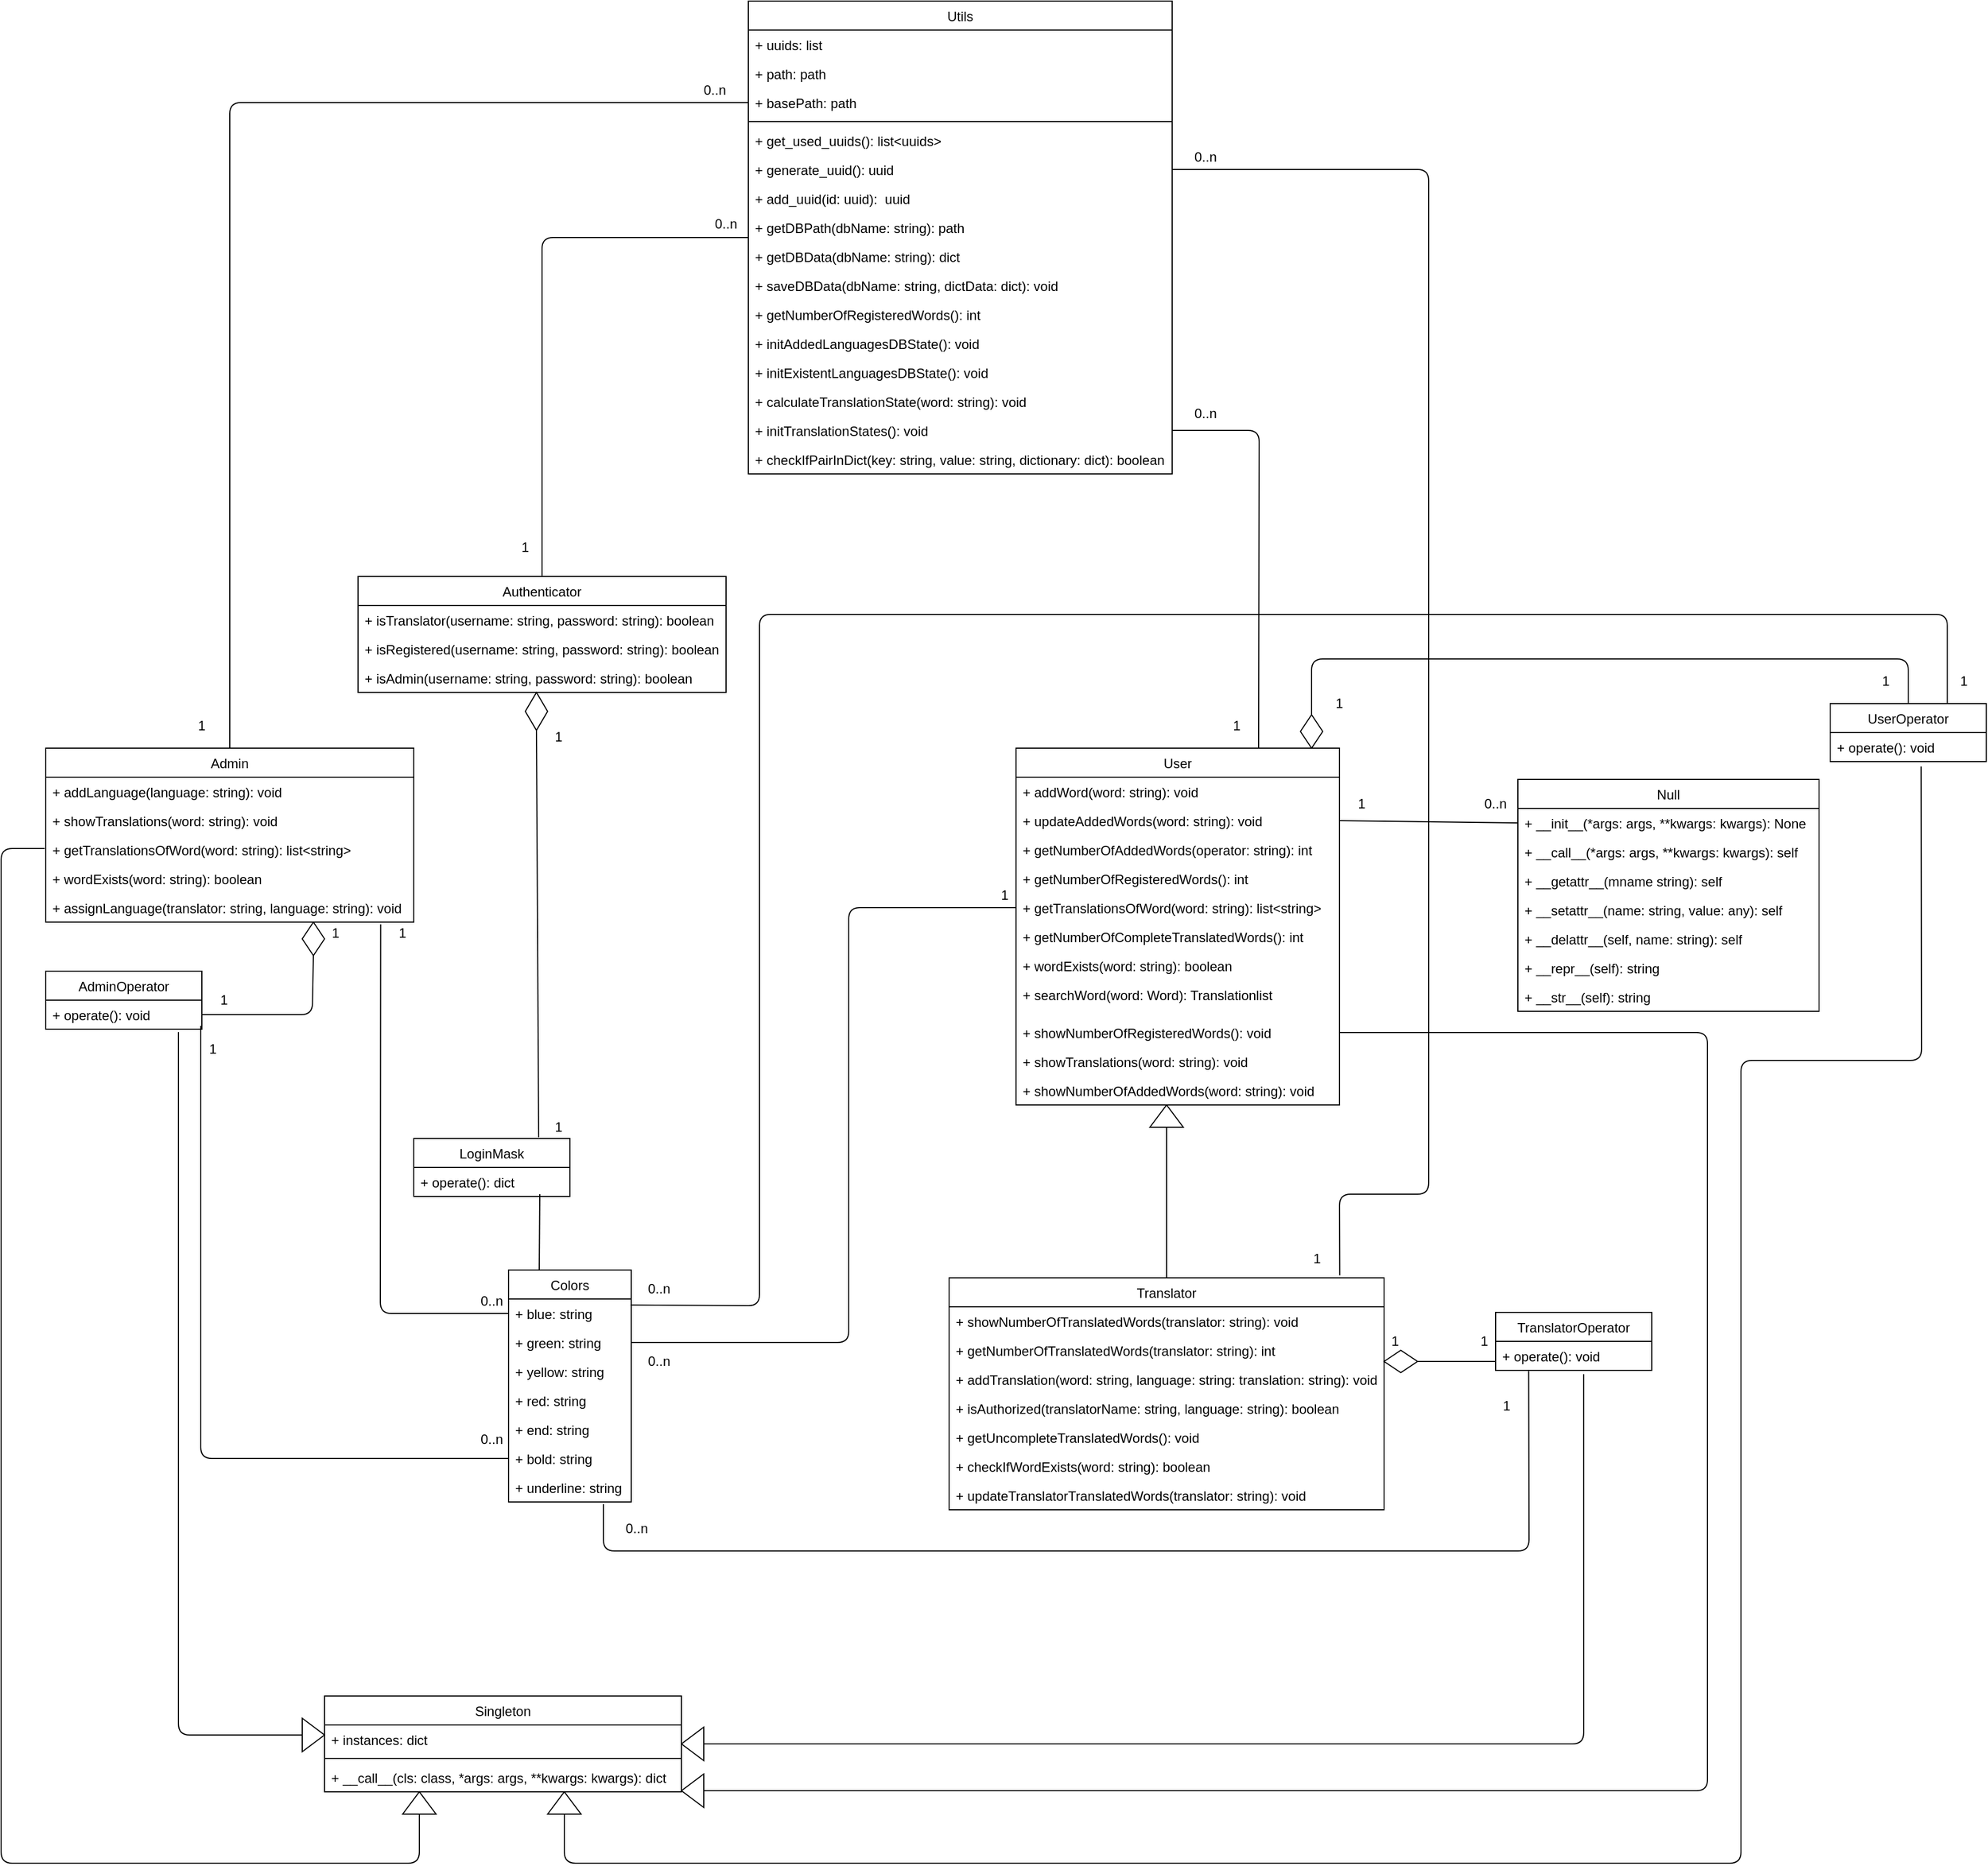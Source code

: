 <mxfile version="14.3.1" type="device"><diagram id="RTEXL3hVnE8Hwlu5-71O" name="Page-1"><mxGraphModel dx="1901" dy="2602" grid="1" gridSize="10" guides="1" tooltips="1" connect="1" arrows="1" fold="1" page="1" pageScale="1" pageWidth="2336" pageHeight="1654" math="0" shadow="0"><root><mxCell id="0"/><mxCell id="1" parent="0"/><mxCell id="dfeubQdIJxSIDvO_94cc-1" value="User" style="swimlane;fontStyle=0;childLayout=stackLayout;horizontal=1;startSize=26;fillColor=none;horizontalStack=0;resizeParent=1;resizeParentMax=0;resizeLast=0;collapsible=1;marginBottom=0;" parent="1" vertex="1"><mxGeometry x="950" y="40" width="290" height="320" as="geometry"/></mxCell><mxCell id="dfeubQdIJxSIDvO_94cc-3" value="+ addWord(word: string): void" style="text;strokeColor=none;fillColor=none;align=left;verticalAlign=top;spacingLeft=4;spacingRight=4;overflow=hidden;rotatable=0;points=[[0,0.5],[1,0.5]];portConstraint=eastwest;" parent="dfeubQdIJxSIDvO_94cc-1" vertex="1"><mxGeometry y="26" width="290" height="26" as="geometry"/></mxCell><mxCell id="i4xSAWzlXi34loa2bgdK-28" value="+ updateAddedWords(word: string): void" style="text;strokeColor=none;fillColor=none;align=left;verticalAlign=top;spacingLeft=4;spacingRight=4;overflow=hidden;rotatable=0;points=[[0,0.5],[1,0.5]];portConstraint=eastwest;" vertex="1" parent="dfeubQdIJxSIDvO_94cc-1"><mxGeometry y="52" width="290" height="26" as="geometry"/></mxCell><mxCell id="dfeubQdIJxSIDvO_94cc-9" value="+ getNumberOfAddedWords(operator: string): int " style="text;strokeColor=none;fillColor=none;align=left;verticalAlign=top;spacingLeft=4;spacingRight=4;overflow=hidden;rotatable=0;points=[[0,0.5],[1,0.5]];portConstraint=eastwest;" parent="dfeubQdIJxSIDvO_94cc-1" vertex="1"><mxGeometry y="78" width="290" height="26" as="geometry"/></mxCell><mxCell id="dfeubQdIJxSIDvO_94cc-10" value="+ getNumberOfRegisteredWords(): int " style="text;strokeColor=none;fillColor=none;align=left;verticalAlign=top;spacingLeft=4;spacingRight=4;overflow=hidden;rotatable=0;points=[[0,0.5],[1,0.5]];portConstraint=eastwest;" parent="dfeubQdIJxSIDvO_94cc-1" vertex="1"><mxGeometry y="104" width="290" height="26" as="geometry"/></mxCell><mxCell id="i4xSAWzlXi34loa2bgdK-30" value="+ getTranslationsOfWord(word: string): list&lt;string&gt;" style="text;strokeColor=none;fillColor=none;align=left;verticalAlign=top;spacingLeft=4;spacingRight=4;overflow=hidden;rotatable=0;points=[[0,0.5],[1,0.5]];portConstraint=eastwest;" vertex="1" parent="dfeubQdIJxSIDvO_94cc-1"><mxGeometry y="130" width="290" height="26" as="geometry"/></mxCell><mxCell id="dfeubQdIJxSIDvO_94cc-11" value="+ getNumberOfCompleteTranslatedWords(): int " style="text;strokeColor=none;fillColor=none;align=left;verticalAlign=top;spacingLeft=4;spacingRight=4;overflow=hidden;rotatable=0;points=[[0,0.5],[1,0.5]];portConstraint=eastwest;" parent="dfeubQdIJxSIDvO_94cc-1" vertex="1"><mxGeometry y="156" width="290" height="26" as="geometry"/></mxCell><mxCell id="i4xSAWzlXi34loa2bgdK-29" value="+ wordExists(word: string): boolean" style="text;strokeColor=none;fillColor=none;align=left;verticalAlign=top;spacingLeft=4;spacingRight=4;overflow=hidden;rotatable=0;points=[[0,0.5],[1,0.5]];portConstraint=eastwest;" vertex="1" parent="dfeubQdIJxSIDvO_94cc-1"><mxGeometry y="182" width="290" height="26" as="geometry"/></mxCell><mxCell id="dfeubQdIJxSIDvO_94cc-4" value="+ searchWord(word: Word): Translationlist" style="text;strokeColor=none;fillColor=none;align=left;verticalAlign=top;spacingLeft=4;spacingRight=4;overflow=hidden;rotatable=0;points=[[0,0.5],[1,0.5]];portConstraint=eastwest;" parent="dfeubQdIJxSIDvO_94cc-1" vertex="1"><mxGeometry y="208" width="290" height="34" as="geometry"/></mxCell><mxCell id="i4xSAWzlXi34loa2bgdK-32" value="+ showNumberOfRegisteredWords(): void" style="text;strokeColor=none;fillColor=none;align=left;verticalAlign=top;spacingLeft=4;spacingRight=4;overflow=hidden;rotatable=0;points=[[0,0.5],[1,0.5]];portConstraint=eastwest;" vertex="1" parent="dfeubQdIJxSIDvO_94cc-1"><mxGeometry y="242" width="290" height="26" as="geometry"/></mxCell><mxCell id="i4xSAWzlXi34loa2bgdK-33" value="+ showTranslations(word: string): void" style="text;strokeColor=none;fillColor=none;align=left;verticalAlign=top;spacingLeft=4;spacingRight=4;overflow=hidden;rotatable=0;points=[[0,0.5],[1,0.5]];portConstraint=eastwest;" vertex="1" parent="dfeubQdIJxSIDvO_94cc-1"><mxGeometry y="268" width="290" height="26" as="geometry"/></mxCell><mxCell id="i4xSAWzlXi34loa2bgdK-31" value="+ showNumberOfAddedWords(word: string): void" style="text;strokeColor=none;fillColor=none;align=left;verticalAlign=top;spacingLeft=4;spacingRight=4;overflow=hidden;rotatable=0;points=[[0,0.5],[1,0.5]];portConstraint=eastwest;" vertex="1" parent="dfeubQdIJxSIDvO_94cc-1"><mxGeometry y="294" width="290" height="26" as="geometry"/></mxCell><mxCell id="dfeubQdIJxSIDvO_94cc-16" value="Translator" style="swimlane;fontStyle=0;childLayout=stackLayout;horizontal=1;startSize=26;fillColor=none;horizontalStack=0;resizeParent=1;resizeParentMax=0;resizeLast=0;collapsible=1;marginBottom=0;" parent="1" vertex="1"><mxGeometry x="890" y="515" width="390" height="208" as="geometry"/></mxCell><mxCell id="dfeubQdIJxSIDvO_94cc-19" value="+ showNumberOfTranslatedWords(translator: string): void" style="text;strokeColor=none;fillColor=none;align=left;verticalAlign=top;spacingLeft=4;spacingRight=4;overflow=hidden;rotatable=0;points=[[0,0.5],[1,0.5]];portConstraint=eastwest;" parent="dfeubQdIJxSIDvO_94cc-16" vertex="1"><mxGeometry y="26" width="390" height="26" as="geometry"/></mxCell><mxCell id="i4xSAWzlXi34loa2bgdK-22" value="+ getNumberOfTranslatedWords(translator: string): int" style="text;strokeColor=none;fillColor=none;align=left;verticalAlign=top;spacingLeft=4;spacingRight=4;overflow=hidden;rotatable=0;points=[[0,0.5],[1,0.5]];portConstraint=eastwest;" vertex="1" parent="dfeubQdIJxSIDvO_94cc-16"><mxGeometry y="52" width="390" height="26" as="geometry"/></mxCell><mxCell id="i4xSAWzlXi34loa2bgdK-23" value="+ addTranslation(word: string, language: string: translation: string): void" style="text;strokeColor=none;fillColor=none;align=left;verticalAlign=top;spacingLeft=4;spacingRight=4;overflow=hidden;rotatable=0;points=[[0,0.5],[1,0.5]];portConstraint=eastwest;" vertex="1" parent="dfeubQdIJxSIDvO_94cc-16"><mxGeometry y="78" width="390" height="26" as="geometry"/></mxCell><mxCell id="i4xSAWzlXi34loa2bgdK-24" value="+ isAuthorized(translatorName: string, language: string): boolean" style="text;strokeColor=none;fillColor=none;align=left;verticalAlign=top;spacingLeft=4;spacingRight=4;overflow=hidden;rotatable=0;points=[[0,0.5],[1,0.5]];portConstraint=eastwest;" vertex="1" parent="dfeubQdIJxSIDvO_94cc-16"><mxGeometry y="104" width="390" height="26" as="geometry"/></mxCell><mxCell id="i4xSAWzlXi34loa2bgdK-25" value="+ getUncompleteTranslatedWords(): void" style="text;strokeColor=none;fillColor=none;align=left;verticalAlign=top;spacingLeft=4;spacingRight=4;overflow=hidden;rotatable=0;points=[[0,0.5],[1,0.5]];portConstraint=eastwest;" vertex="1" parent="dfeubQdIJxSIDvO_94cc-16"><mxGeometry y="130" width="390" height="26" as="geometry"/></mxCell><mxCell id="i4xSAWzlXi34loa2bgdK-26" value="+ checkIfWordExists(word: string): boolean" style="text;strokeColor=none;fillColor=none;align=left;verticalAlign=top;spacingLeft=4;spacingRight=4;overflow=hidden;rotatable=0;points=[[0,0.5],[1,0.5]];portConstraint=eastwest;" vertex="1" parent="dfeubQdIJxSIDvO_94cc-16"><mxGeometry y="156" width="390" height="26" as="geometry"/></mxCell><mxCell id="i4xSAWzlXi34loa2bgdK-21" value="+ updateTranslatorTranslatedWords(translator: string): void" style="text;strokeColor=none;fillColor=none;align=left;verticalAlign=top;spacingLeft=4;spacingRight=4;overflow=hidden;rotatable=0;points=[[0,0.5],[1,0.5]];portConstraint=eastwest;" vertex="1" parent="dfeubQdIJxSIDvO_94cc-16"><mxGeometry y="182" width="390" height="26" as="geometry"/></mxCell><mxCell id="dfeubQdIJxSIDvO_94cc-27" value="Admin" style="swimlane;fontStyle=0;childLayout=stackLayout;horizontal=1;startSize=26;fillColor=none;horizontalStack=0;resizeParent=1;resizeParentMax=0;resizeLast=0;collapsible=1;marginBottom=0;" parent="1" vertex="1"><mxGeometry x="80" y="40" width="330" height="156" as="geometry"/></mxCell><mxCell id="dfeubQdIJxSIDvO_94cc-30" value="+ addLanguage(language: string): void" style="text;strokeColor=none;fillColor=none;align=left;verticalAlign=top;spacingLeft=4;spacingRight=4;overflow=hidden;rotatable=0;points=[[0,0.5],[1,0.5]];portConstraint=eastwest;" parent="dfeubQdIJxSIDvO_94cc-27" vertex="1"><mxGeometry y="26" width="330" height="26" as="geometry"/></mxCell><mxCell id="dfeubQdIJxSIDvO_94cc-32" value="+ showTranslations(word: string): void" style="text;strokeColor=none;fillColor=none;align=left;verticalAlign=top;spacingLeft=4;spacingRight=4;overflow=hidden;rotatable=0;points=[[0,0.5],[1,0.5]];portConstraint=eastwest;" parent="dfeubQdIJxSIDvO_94cc-27" vertex="1"><mxGeometry y="52" width="330" height="26" as="geometry"/></mxCell><mxCell id="i4xSAWzlXi34loa2bgdK-5" value="+ getTranslationsOfWord(word: string): list&lt;string&gt;" style="text;strokeColor=none;fillColor=none;align=left;verticalAlign=top;spacingLeft=4;spacingRight=4;overflow=hidden;rotatable=0;points=[[0,0.5],[1,0.5]];portConstraint=eastwest;" vertex="1" parent="dfeubQdIJxSIDvO_94cc-27"><mxGeometry y="78" width="330" height="26" as="geometry"/></mxCell><mxCell id="i4xSAWzlXi34loa2bgdK-6" value="+ wordExists(word: string): boolean" style="text;strokeColor=none;fillColor=none;align=left;verticalAlign=top;spacingLeft=4;spacingRight=4;overflow=hidden;rotatable=0;points=[[0,0.5],[1,0.5]];portConstraint=eastwest;" vertex="1" parent="dfeubQdIJxSIDvO_94cc-27"><mxGeometry y="104" width="330" height="26" as="geometry"/></mxCell><mxCell id="dfeubQdIJxSIDvO_94cc-33" value="+ assignLanguage(translator: string, language: string): void" style="text;strokeColor=none;fillColor=none;align=left;verticalAlign=top;spacingLeft=4;spacingRight=4;overflow=hidden;rotatable=0;points=[[0,0.5],[1,0.5]];portConstraint=eastwest;" parent="dfeubQdIJxSIDvO_94cc-27" vertex="1"><mxGeometry y="130" width="330" height="26" as="geometry"/></mxCell><mxCell id="dfeubQdIJxSIDvO_94cc-51" value="" style="triangle;whiteSpace=wrap;html=1;direction=north;" parent="1" vertex="1"><mxGeometry x="1070" y="360" width="30" height="20" as="geometry"/></mxCell><mxCell id="dfeubQdIJxSIDvO_94cc-52" value="" style="endArrow=none;html=1;entryX=0;entryY=0.5;entryDx=0;entryDy=0;exitX=0.5;exitY=0;exitDx=0;exitDy=0;" parent="1" source="dfeubQdIJxSIDvO_94cc-16" target="dfeubQdIJxSIDvO_94cc-51" edge="1"><mxGeometry width="50" height="50" relative="1" as="geometry"><mxPoint x="995" y="500" as="sourcePoint"/><mxPoint x="1020" y="260" as="targetPoint"/></mxGeometry></mxCell><mxCell id="i4xSAWzlXi34loa2bgdK-7" value="Authenticator" style="swimlane;fontStyle=0;childLayout=stackLayout;horizontal=1;startSize=26;fillColor=none;horizontalStack=0;resizeParent=1;resizeParentMax=0;resizeLast=0;collapsible=1;marginBottom=0;" vertex="1" parent="1"><mxGeometry x="360" y="-114" width="330" height="104" as="geometry"/></mxCell><mxCell id="i4xSAWzlXi34loa2bgdK-8" value="+ isTranslator(username: string, password: string): boolean" style="text;strokeColor=none;fillColor=none;align=left;verticalAlign=top;spacingLeft=4;spacingRight=4;overflow=hidden;rotatable=0;points=[[0,0.5],[1,0.5]];portConstraint=eastwest;" vertex="1" parent="i4xSAWzlXi34loa2bgdK-7"><mxGeometry y="26" width="330" height="26" as="geometry"/></mxCell><mxCell id="i4xSAWzlXi34loa2bgdK-12" value="+ isRegistered(username: string, password: string): boolean" style="text;strokeColor=none;fillColor=none;align=left;verticalAlign=top;spacingLeft=4;spacingRight=4;overflow=hidden;rotatable=0;points=[[0,0.5],[1,0.5]];portConstraint=eastwest;" vertex="1" parent="i4xSAWzlXi34loa2bgdK-7"><mxGeometry y="52" width="330" height="26" as="geometry"/></mxCell><mxCell id="i4xSAWzlXi34loa2bgdK-11" value="+ isAdmin(username: string, password: string): boolean" style="text;strokeColor=none;fillColor=none;align=left;verticalAlign=top;spacingLeft=4;spacingRight=4;overflow=hidden;rotatable=0;points=[[0,0.5],[1,0.5]];portConstraint=eastwest;" vertex="1" parent="i4xSAWzlXi34loa2bgdK-7"><mxGeometry y="78" width="330" height="26" as="geometry"/></mxCell><mxCell id="i4xSAWzlXi34loa2bgdK-13" value="Colors" style="swimlane;fontStyle=0;childLayout=stackLayout;horizontal=1;startSize=26;fillColor=none;horizontalStack=0;resizeParent=1;resizeParentMax=0;resizeLast=0;collapsible=1;marginBottom=0;" vertex="1" parent="1"><mxGeometry x="495" y="508" width="110" height="208" as="geometry"/></mxCell><mxCell id="i4xSAWzlXi34loa2bgdK-14" value="+ blue: string" style="text;strokeColor=none;fillColor=none;align=left;verticalAlign=top;spacingLeft=4;spacingRight=4;overflow=hidden;rotatable=0;points=[[0,0.5],[1,0.5]];portConstraint=eastwest;" vertex="1" parent="i4xSAWzlXi34loa2bgdK-13"><mxGeometry y="26" width="110" height="26" as="geometry"/></mxCell><mxCell id="i4xSAWzlXi34loa2bgdK-15" value="+ green: string" style="text;strokeColor=none;fillColor=none;align=left;verticalAlign=top;spacingLeft=4;spacingRight=4;overflow=hidden;rotatable=0;points=[[0,0.5],[1,0.5]];portConstraint=eastwest;" vertex="1" parent="i4xSAWzlXi34loa2bgdK-13"><mxGeometry y="52" width="110" height="26" as="geometry"/></mxCell><mxCell id="i4xSAWzlXi34loa2bgdK-17" value="+ yellow: string" style="text;strokeColor=none;fillColor=none;align=left;verticalAlign=top;spacingLeft=4;spacingRight=4;overflow=hidden;rotatable=0;points=[[0,0.5],[1,0.5]];portConstraint=eastwest;" vertex="1" parent="i4xSAWzlXi34loa2bgdK-13"><mxGeometry y="78" width="110" height="26" as="geometry"/></mxCell><mxCell id="i4xSAWzlXi34loa2bgdK-16" value="+ red: string" style="text;strokeColor=none;fillColor=none;align=left;verticalAlign=top;spacingLeft=4;spacingRight=4;overflow=hidden;rotatable=0;points=[[0,0.5],[1,0.5]];portConstraint=eastwest;" vertex="1" parent="i4xSAWzlXi34loa2bgdK-13"><mxGeometry y="104" width="110" height="26" as="geometry"/></mxCell><mxCell id="i4xSAWzlXi34loa2bgdK-20" value="+ end: string" style="text;strokeColor=none;fillColor=none;align=left;verticalAlign=top;spacingLeft=4;spacingRight=4;overflow=hidden;rotatable=0;points=[[0,0.5],[1,0.5]];portConstraint=eastwest;" vertex="1" parent="i4xSAWzlXi34loa2bgdK-13"><mxGeometry y="130" width="110" height="26" as="geometry"/></mxCell><mxCell id="i4xSAWzlXi34loa2bgdK-19" value="+ bold: string" style="text;strokeColor=none;fillColor=none;align=left;verticalAlign=top;spacingLeft=4;spacingRight=4;overflow=hidden;rotatable=0;points=[[0,0.5],[1,0.5]];portConstraint=eastwest;" vertex="1" parent="i4xSAWzlXi34loa2bgdK-13"><mxGeometry y="156" width="110" height="26" as="geometry"/></mxCell><mxCell id="i4xSAWzlXi34loa2bgdK-18" value="+ underline: string" style="text;strokeColor=none;fillColor=none;align=left;verticalAlign=top;spacingLeft=4;spacingRight=4;overflow=hidden;rotatable=0;points=[[0,0.5],[1,0.5]];portConstraint=eastwest;" vertex="1" parent="i4xSAWzlXi34loa2bgdK-13"><mxGeometry y="182" width="110" height="26" as="geometry"/></mxCell><mxCell id="i4xSAWzlXi34loa2bgdK-35" value="Utils" style="swimlane;fontStyle=0;childLayout=stackLayout;horizontal=1;startSize=26;fillColor=none;horizontalStack=0;resizeParent=1;resizeParentMax=0;resizeLast=0;collapsible=1;marginBottom=0;" vertex="1" parent="1"><mxGeometry x="710" y="-630" width="380" height="424" as="geometry"/></mxCell><mxCell id="i4xSAWzlXi34loa2bgdK-36" value="+ uuids: list" style="text;strokeColor=none;fillColor=none;align=left;verticalAlign=top;spacingLeft=4;spacingRight=4;overflow=hidden;rotatable=0;points=[[0,0.5],[1,0.5]];portConstraint=eastwest;" vertex="1" parent="i4xSAWzlXi34loa2bgdK-35"><mxGeometry y="26" width="380" height="26" as="geometry"/></mxCell><mxCell id="i4xSAWzlXi34loa2bgdK-37" value="+ path: path" style="text;strokeColor=none;fillColor=none;align=left;verticalAlign=top;spacingLeft=4;spacingRight=4;overflow=hidden;rotatable=0;points=[[0,0.5],[1,0.5]];portConstraint=eastwest;" vertex="1" parent="i4xSAWzlXi34loa2bgdK-35"><mxGeometry y="52" width="380" height="26" as="geometry"/></mxCell><mxCell id="i4xSAWzlXi34loa2bgdK-38" value="+ basePath: path" style="text;strokeColor=none;fillColor=none;align=left;verticalAlign=top;spacingLeft=4;spacingRight=4;overflow=hidden;rotatable=0;points=[[0,0.5],[1,0.5]];portConstraint=eastwest;" vertex="1" parent="i4xSAWzlXi34loa2bgdK-35"><mxGeometry y="78" width="380" height="26" as="geometry"/></mxCell><mxCell id="i4xSAWzlXi34loa2bgdK-51" value="" style="line;strokeWidth=1;fillColor=none;align=left;verticalAlign=middle;spacingTop=-1;spacingLeft=3;spacingRight=3;rotatable=0;labelPosition=right;points=[];portConstraint=eastwest;" vertex="1" parent="i4xSAWzlXi34loa2bgdK-35"><mxGeometry y="104" width="380" height="8" as="geometry"/></mxCell><mxCell id="i4xSAWzlXi34loa2bgdK-40" value="+ get_used_uuids(): list&lt;uuids&gt;" style="text;strokeColor=none;fillColor=none;align=left;verticalAlign=top;spacingLeft=4;spacingRight=4;overflow=hidden;rotatable=0;points=[[0,0.5],[1,0.5]];portConstraint=eastwest;" vertex="1" parent="i4xSAWzlXi34loa2bgdK-35"><mxGeometry y="112" width="380" height="26" as="geometry"/></mxCell><mxCell id="i4xSAWzlXi34loa2bgdK-41" value="+ generate_uuid(): uuid" style="text;strokeColor=none;fillColor=none;align=left;verticalAlign=top;spacingLeft=4;spacingRight=4;overflow=hidden;rotatable=0;points=[[0,0.5],[1,0.5]];portConstraint=eastwest;" vertex="1" parent="i4xSAWzlXi34loa2bgdK-35"><mxGeometry y="138" width="380" height="26" as="geometry"/></mxCell><mxCell id="i4xSAWzlXi34loa2bgdK-39" value="+ add_uuid(id: uuid):  uuid" style="text;strokeColor=none;fillColor=none;align=left;verticalAlign=top;spacingLeft=4;spacingRight=4;overflow=hidden;rotatable=0;points=[[0,0.5],[1,0.5]];portConstraint=eastwest;" vertex="1" parent="i4xSAWzlXi34loa2bgdK-35"><mxGeometry y="164" width="380" height="26" as="geometry"/></mxCell><mxCell id="i4xSAWzlXi34loa2bgdK-42" value="+ getDBPath(dbName: string): path" style="text;strokeColor=none;fillColor=none;align=left;verticalAlign=top;spacingLeft=4;spacingRight=4;overflow=hidden;rotatable=0;points=[[0,0.5],[1,0.5]];portConstraint=eastwest;" vertex="1" parent="i4xSAWzlXi34loa2bgdK-35"><mxGeometry y="190" width="380" height="26" as="geometry"/></mxCell><mxCell id="i4xSAWzlXi34loa2bgdK-43" value="+ getDBData(dbName: string): dict" style="text;strokeColor=none;fillColor=none;align=left;verticalAlign=top;spacingLeft=4;spacingRight=4;overflow=hidden;rotatable=0;points=[[0,0.5],[1,0.5]];portConstraint=eastwest;" vertex="1" parent="i4xSAWzlXi34loa2bgdK-35"><mxGeometry y="216" width="380" height="26" as="geometry"/></mxCell><mxCell id="i4xSAWzlXi34loa2bgdK-44" value="+ saveDBData(dbName: string, dictData: dict): void" style="text;strokeColor=none;fillColor=none;align=left;verticalAlign=top;spacingLeft=4;spacingRight=4;overflow=hidden;rotatable=0;points=[[0,0.5],[1,0.5]];portConstraint=eastwest;" vertex="1" parent="i4xSAWzlXi34loa2bgdK-35"><mxGeometry y="242" width="380" height="26" as="geometry"/></mxCell><mxCell id="i4xSAWzlXi34loa2bgdK-45" value="+ getNumberOfRegisteredWords(): int" style="text;strokeColor=none;fillColor=none;align=left;verticalAlign=top;spacingLeft=4;spacingRight=4;overflow=hidden;rotatable=0;points=[[0,0.5],[1,0.5]];portConstraint=eastwest;" vertex="1" parent="i4xSAWzlXi34loa2bgdK-35"><mxGeometry y="268" width="380" height="26" as="geometry"/></mxCell><mxCell id="i4xSAWzlXi34loa2bgdK-46" value="+ initAddedLanguagesDBState(): void" style="text;strokeColor=none;fillColor=none;align=left;verticalAlign=top;spacingLeft=4;spacingRight=4;overflow=hidden;rotatable=0;points=[[0,0.5],[1,0.5]];portConstraint=eastwest;" vertex="1" parent="i4xSAWzlXi34loa2bgdK-35"><mxGeometry y="294" width="380" height="26" as="geometry"/></mxCell><mxCell id="i4xSAWzlXi34loa2bgdK-47" value="+ initExistentLanguagesDBState(): void" style="text;strokeColor=none;fillColor=none;align=left;verticalAlign=top;spacingLeft=4;spacingRight=4;overflow=hidden;rotatable=0;points=[[0,0.5],[1,0.5]];portConstraint=eastwest;" vertex="1" parent="i4xSAWzlXi34loa2bgdK-35"><mxGeometry y="320" width="380" height="26" as="geometry"/></mxCell><mxCell id="i4xSAWzlXi34loa2bgdK-48" value="+ calculateTranslationState(word: string): void" style="text;strokeColor=none;fillColor=none;align=left;verticalAlign=top;spacingLeft=4;spacingRight=4;overflow=hidden;rotatable=0;points=[[0,0.5],[1,0.5]];portConstraint=eastwest;" vertex="1" parent="i4xSAWzlXi34loa2bgdK-35"><mxGeometry y="346" width="380" height="26" as="geometry"/></mxCell><mxCell id="i4xSAWzlXi34loa2bgdK-49" value="+ initTranslationStates(): void" style="text;strokeColor=none;fillColor=none;align=left;verticalAlign=top;spacingLeft=4;spacingRight=4;overflow=hidden;rotatable=0;points=[[0,0.5],[1,0.5]];portConstraint=eastwest;" vertex="1" parent="i4xSAWzlXi34loa2bgdK-35"><mxGeometry y="372" width="380" height="26" as="geometry"/></mxCell><mxCell id="i4xSAWzlXi34loa2bgdK-50" value="+ checkIfPairInDict(key: string, value: string, dictionary: dict): boolean" style="text;strokeColor=none;fillColor=none;align=left;verticalAlign=top;spacingLeft=4;spacingRight=4;overflow=hidden;rotatable=0;points=[[0,0.5],[1,0.5]];portConstraint=eastwest;" vertex="1" parent="i4xSAWzlXi34loa2bgdK-35"><mxGeometry y="398" width="380" height="26" as="geometry"/></mxCell><mxCell id="i4xSAWzlXi34loa2bgdK-52" value="AdminOperator" style="swimlane;fontStyle=0;childLayout=stackLayout;horizontal=1;startSize=26;fillColor=none;horizontalStack=0;resizeParent=1;resizeParentMax=0;resizeLast=0;collapsible=1;marginBottom=0;" vertex="1" parent="1"><mxGeometry x="80" y="240" width="140" height="52" as="geometry"/></mxCell><mxCell id="i4xSAWzlXi34loa2bgdK-53" value="+ operate(): void" style="text;strokeColor=none;fillColor=none;align=left;verticalAlign=top;spacingLeft=4;spacingRight=4;overflow=hidden;rotatable=0;points=[[0,0.5],[1,0.5]];portConstraint=eastwest;" vertex="1" parent="i4xSAWzlXi34loa2bgdK-52"><mxGeometry y="26" width="140" height="26" as="geometry"/></mxCell><mxCell id="i4xSAWzlXi34loa2bgdK-56" value="LoginMask" style="swimlane;fontStyle=0;childLayout=stackLayout;horizontal=1;startSize=26;fillColor=none;horizontalStack=0;resizeParent=1;resizeParentMax=0;resizeLast=0;collapsible=1;marginBottom=0;" vertex="1" parent="1"><mxGeometry x="410" y="390" width="140" height="52" as="geometry"/></mxCell><mxCell id="i4xSAWzlXi34loa2bgdK-57" value="+ operate(): dict" style="text;strokeColor=none;fillColor=none;align=left;verticalAlign=top;spacingLeft=4;spacingRight=4;overflow=hidden;rotatable=0;points=[[0,0.5],[1,0.5]];portConstraint=eastwest;" vertex="1" parent="i4xSAWzlXi34loa2bgdK-56"><mxGeometry y="26" width="140" height="26" as="geometry"/></mxCell><mxCell id="i4xSAWzlXi34loa2bgdK-58" value="TranslatorOperator" style="swimlane;fontStyle=0;childLayout=stackLayout;horizontal=1;startSize=26;fillColor=none;horizontalStack=0;resizeParent=1;resizeParentMax=0;resizeLast=0;collapsible=1;marginBottom=0;" vertex="1" parent="1"><mxGeometry x="1380" y="546" width="140" height="52" as="geometry"/></mxCell><mxCell id="i4xSAWzlXi34loa2bgdK-59" value="+ operate(): void" style="text;strokeColor=none;fillColor=none;align=left;verticalAlign=top;spacingLeft=4;spacingRight=4;overflow=hidden;rotatable=0;points=[[0,0.5],[1,0.5]];portConstraint=eastwest;" vertex="1" parent="i4xSAWzlXi34loa2bgdK-58"><mxGeometry y="26" width="140" height="26" as="geometry"/></mxCell><mxCell id="i4xSAWzlXi34loa2bgdK-60" value="UserOperator" style="swimlane;fontStyle=0;childLayout=stackLayout;horizontal=1;startSize=26;fillColor=none;horizontalStack=0;resizeParent=1;resizeParentMax=0;resizeLast=0;collapsible=1;marginBottom=0;" vertex="1" parent="1"><mxGeometry x="1680" width="140" height="52" as="geometry"/></mxCell><mxCell id="i4xSAWzlXi34loa2bgdK-61" value="+ operate(): void" style="text;strokeColor=none;fillColor=none;align=left;verticalAlign=top;spacingLeft=4;spacingRight=4;overflow=hidden;rotatable=0;points=[[0,0.5],[1,0.5]];portConstraint=eastwest;" vertex="1" parent="i4xSAWzlXi34loa2bgdK-60"><mxGeometry y="26" width="140" height="26" as="geometry"/></mxCell><mxCell id="i4xSAWzlXi34loa2bgdK-62" value="Null" style="swimlane;fontStyle=0;childLayout=stackLayout;horizontal=1;startSize=26;fillColor=none;horizontalStack=0;resizeParent=1;resizeParentMax=0;resizeLast=0;collapsible=1;marginBottom=0;" vertex="1" parent="1"><mxGeometry x="1400" y="68" width="270" height="208" as="geometry"/></mxCell><mxCell id="i4xSAWzlXi34loa2bgdK-63" value="+ __init__(*args: args, **kwargs: kwargs): None " style="text;strokeColor=none;fillColor=none;align=left;verticalAlign=top;spacingLeft=4;spacingRight=4;overflow=hidden;rotatable=0;points=[[0,0.5],[1,0.5]];portConstraint=eastwest;" vertex="1" parent="i4xSAWzlXi34loa2bgdK-62"><mxGeometry y="26" width="270" height="26" as="geometry"/></mxCell><mxCell id="i4xSAWzlXi34loa2bgdK-64" value="+ __call__(*args: args, **kwargs: kwargs): self " style="text;strokeColor=none;fillColor=none;align=left;verticalAlign=top;spacingLeft=4;spacingRight=4;overflow=hidden;rotatable=0;points=[[0,0.5],[1,0.5]];portConstraint=eastwest;" vertex="1" parent="i4xSAWzlXi34loa2bgdK-62"><mxGeometry y="52" width="270" height="26" as="geometry"/></mxCell><mxCell id="i4xSAWzlXi34loa2bgdK-65" value="+ __getattr__(mname string): self " style="text;strokeColor=none;fillColor=none;align=left;verticalAlign=top;spacingLeft=4;spacingRight=4;overflow=hidden;rotatable=0;points=[[0,0.5],[1,0.5]];portConstraint=eastwest;" vertex="1" parent="i4xSAWzlXi34loa2bgdK-62"><mxGeometry y="78" width="270" height="26" as="geometry"/></mxCell><mxCell id="i4xSAWzlXi34loa2bgdK-66" value="+ __setattr__(name: string, value: any): self " style="text;strokeColor=none;fillColor=none;align=left;verticalAlign=top;spacingLeft=4;spacingRight=4;overflow=hidden;rotatable=0;points=[[0,0.5],[1,0.5]];portConstraint=eastwest;" vertex="1" parent="i4xSAWzlXi34loa2bgdK-62"><mxGeometry y="104" width="270" height="26" as="geometry"/></mxCell><mxCell id="i4xSAWzlXi34loa2bgdK-67" value="+ __delattr__(self, name: string): self " style="text;strokeColor=none;fillColor=none;align=left;verticalAlign=top;spacingLeft=4;spacingRight=4;overflow=hidden;rotatable=0;points=[[0,0.5],[1,0.5]];portConstraint=eastwest;" vertex="1" parent="i4xSAWzlXi34loa2bgdK-62"><mxGeometry y="130" width="270" height="26" as="geometry"/></mxCell><mxCell id="i4xSAWzlXi34loa2bgdK-68" value="+ __repr__(self): string " style="text;strokeColor=none;fillColor=none;align=left;verticalAlign=top;spacingLeft=4;spacingRight=4;overflow=hidden;rotatable=0;points=[[0,0.5],[1,0.5]];portConstraint=eastwest;" vertex="1" parent="i4xSAWzlXi34loa2bgdK-62"><mxGeometry y="156" width="270" height="26" as="geometry"/></mxCell><mxCell id="i4xSAWzlXi34loa2bgdK-69" value="+ __str__(self): string " style="text;strokeColor=none;fillColor=none;align=left;verticalAlign=top;spacingLeft=4;spacingRight=4;overflow=hidden;rotatable=0;points=[[0,0.5],[1,0.5]];portConstraint=eastwest;" vertex="1" parent="i4xSAWzlXi34loa2bgdK-62"><mxGeometry y="182" width="270" height="26" as="geometry"/></mxCell><mxCell id="i4xSAWzlXi34loa2bgdK-70" value="Singleton" style="swimlane;fontStyle=0;childLayout=stackLayout;horizontal=1;startSize=26;fillColor=none;horizontalStack=0;resizeParent=1;resizeParentMax=0;resizeLast=0;collapsible=1;marginBottom=0;" vertex="1" parent="1"><mxGeometry x="330" y="890" width="320" height="86" as="geometry"/></mxCell><mxCell id="i4xSAWzlXi34loa2bgdK-71" value="+ instances: dict" style="text;strokeColor=none;fillColor=none;align=left;verticalAlign=top;spacingLeft=4;spacingRight=4;overflow=hidden;rotatable=0;points=[[0,0.5],[1,0.5]];portConstraint=eastwest;" vertex="1" parent="i4xSAWzlXi34loa2bgdK-70"><mxGeometry y="26" width="320" height="26" as="geometry"/></mxCell><mxCell id="i4xSAWzlXi34loa2bgdK-74" value="" style="line;strokeWidth=1;fillColor=none;align=left;verticalAlign=middle;spacingTop=-1;spacingLeft=3;spacingRight=3;rotatable=0;labelPosition=right;points=[];portConstraint=eastwest;" vertex="1" parent="i4xSAWzlXi34loa2bgdK-70"><mxGeometry y="52" width="320" height="8" as="geometry"/></mxCell><mxCell id="i4xSAWzlXi34loa2bgdK-73" value="+ __call__(cls: class, *args: args, **kwargs: kwargs): dict" style="text;strokeColor=none;fillColor=none;align=left;verticalAlign=top;spacingLeft=4;spacingRight=4;overflow=hidden;rotatable=0;points=[[0,0.5],[1,0.5]];portConstraint=eastwest;" vertex="1" parent="i4xSAWzlXi34loa2bgdK-70"><mxGeometry y="60" width="320" height="26" as="geometry"/></mxCell><mxCell id="i4xSAWzlXi34loa2bgdK-76" value="1" style="text;html=1;strokeColor=none;fillColor=none;align=center;verticalAlign=middle;whiteSpace=wrap;rounded=0;" vertex="1" parent="1"><mxGeometry x="1710" y="-30" width="40" height="20" as="geometry"/></mxCell><mxCell id="i4xSAWzlXi34loa2bgdK-77" value="1" style="text;html=1;strokeColor=none;fillColor=none;align=center;verticalAlign=middle;whiteSpace=wrap;rounded=0;" vertex="1" parent="1"><mxGeometry x="1220" y="-10" width="40" height="20" as="geometry"/></mxCell><mxCell id="i4xSAWzlXi34loa2bgdK-78" value="" style="endArrow=none;html=1;exitX=1;exitY=0.5;exitDx=0;exitDy=0;entryX=0;entryY=0.5;entryDx=0;entryDy=0;" edge="1" parent="1" source="i4xSAWzlXi34loa2bgdK-28" target="i4xSAWzlXi34loa2bgdK-63"><mxGeometry width="50" height="50" relative="1" as="geometry"><mxPoint x="1340" y="300" as="sourcePoint"/><mxPoint x="1390" y="250" as="targetPoint"/></mxGeometry></mxCell><mxCell id="i4xSAWzlXi34loa2bgdK-79" value="0..n" style="text;html=1;strokeColor=none;fillColor=none;align=center;verticalAlign=middle;whiteSpace=wrap;rounded=0;" vertex="1" parent="1"><mxGeometry x="1360" y="80" width="40" height="20" as="geometry"/></mxCell><mxCell id="i4xSAWzlXi34loa2bgdK-81" value="1" style="text;html=1;strokeColor=none;fillColor=none;align=center;verticalAlign=middle;whiteSpace=wrap;rounded=0;" vertex="1" parent="1"><mxGeometry x="1350" y="562" width="40" height="20" as="geometry"/></mxCell><mxCell id="i4xSAWzlXi34loa2bgdK-82" value="1" style="text;html=1;strokeColor=none;fillColor=none;align=center;verticalAlign=middle;whiteSpace=wrap;rounded=0;" vertex="1" parent="1"><mxGeometry x="1270" y="562" width="40" height="20" as="geometry"/></mxCell><mxCell id="i4xSAWzlXi34loa2bgdK-90" value="" style="triangle;whiteSpace=wrap;html=1;direction=west;" vertex="1" parent="1"><mxGeometry x="650" y="918" width="20" height="30" as="geometry"/></mxCell><mxCell id="i4xSAWzlXi34loa2bgdK-91" value="" style="endArrow=none;html=1;entryX=0;entryY=0.5;entryDx=0;entryDy=0;exitX=1;exitY=0.5;exitDx=0;exitDy=0;" edge="1" target="i4xSAWzlXi34loa2bgdK-93" parent="1" source="i4xSAWzlXi34loa2bgdK-32"><mxGeometry width="50" height="50" relative="1" as="geometry"><mxPoint x="770" y="874" as="sourcePoint"/><mxPoint x="810" y="859" as="targetPoint"/><Array as="points"><mxPoint x="1570" y="295"/><mxPoint x="1570" y="975"/></Array></mxGeometry></mxCell><mxCell id="i4xSAWzlXi34loa2bgdK-93" value="" style="triangle;whiteSpace=wrap;html=1;direction=west;" vertex="1" parent="1"><mxGeometry x="650" y="960" width="20" height="30" as="geometry"/></mxCell><mxCell id="i4xSAWzlXi34loa2bgdK-94" value="" style="endArrow=none;html=1;entryX=0;entryY=0.5;entryDx=0;entryDy=0;exitX=0.564;exitY=1.128;exitDx=0;exitDy=0;exitPerimeter=0;" edge="1" parent="1" target="i4xSAWzlXi34loa2bgdK-90" source="i4xSAWzlXi34loa2bgdK-59"><mxGeometry width="50" height="50" relative="1" as="geometry"><mxPoint x="960" y="305" as="sourcePoint"/><mxPoint x="820" y="869" as="targetPoint"/><Array as="points"><mxPoint x="1459" y="933"/></Array></mxGeometry></mxCell><mxCell id="i4xSAWzlXi34loa2bgdK-95" value="" style="triangle;whiteSpace=wrap;html=1;direction=north;" vertex="1" parent="1"><mxGeometry x="530" y="976" width="30" height="20" as="geometry"/></mxCell><mxCell id="i4xSAWzlXi34loa2bgdK-96" value="" style="endArrow=none;html=1;entryX=0;entryY=0.5;entryDx=0;entryDy=0;exitX=0.583;exitY=1.167;exitDx=0;exitDy=0;exitPerimeter=0;" edge="1" parent="1" source="i4xSAWzlXi34loa2bgdK-61" target="i4xSAWzlXi34loa2bgdK-95"><mxGeometry width="50" height="50" relative="1" as="geometry"><mxPoint x="1468.96" y="611.328" as="sourcePoint"/><mxPoint x="680" y="985" as="targetPoint"/><Array as="points"><mxPoint x="1762" y="320"/><mxPoint x="1600" y="320"/><mxPoint x="1600" y="1040"/><mxPoint x="545" y="1040"/></Array></mxGeometry></mxCell><mxCell id="i4xSAWzlXi34loa2bgdK-97" value="" style="triangle;whiteSpace=wrap;html=1;direction=north;" vertex="1" parent="1"><mxGeometry x="400" y="976" width="30" height="20" as="geometry"/></mxCell><mxCell id="i4xSAWzlXi34loa2bgdK-99" value="" style="triangle;whiteSpace=wrap;html=1;direction=east;" vertex="1" parent="1"><mxGeometry x="310" y="910" width="20" height="30" as="geometry"/></mxCell><mxCell id="i4xSAWzlXi34loa2bgdK-100" value="" style="endArrow=none;html=1;entryX=0;entryY=0.5;entryDx=0;entryDy=0;exitX=0.85;exitY=1.103;exitDx=0;exitDy=0;exitPerimeter=0;" edge="1" parent="1" source="i4xSAWzlXi34loa2bgdK-53" target="i4xSAWzlXi34loa2bgdK-99"><mxGeometry width="50" height="50" relative="1" as="geometry"><mxPoint x="210" y="970" as="sourcePoint"/><mxPoint x="260" y="920" as="targetPoint"/><Array as="points"><mxPoint x="199" y="370"/><mxPoint x="199" y="925"/></Array></mxGeometry></mxCell><mxCell id="i4xSAWzlXi34loa2bgdK-101" value="" style="endArrow=none;html=1;exitX=-0.007;exitY=-0.077;exitDx=0;exitDy=0;exitPerimeter=0;entryX=0;entryY=0.5;entryDx=0;entryDy=0;" edge="1" parent="1" target="i4xSAWzlXi34loa2bgdK-97"><mxGeometry width="50" height="50" relative="1" as="geometry"><mxPoint x="79.02" y="129.998" as="sourcePoint"/><mxPoint x="420" y="1040" as="targetPoint"/><Array as="points"><mxPoint x="40" y="130"/><mxPoint x="40" y="1040"/><mxPoint x="415" y="1040"/></Array></mxGeometry></mxCell><mxCell id="i4xSAWzlXi34loa2bgdK-104" value="" style="rhombus;whiteSpace=wrap;html=1;direction=east;" vertex="1" parent="1"><mxGeometry x="310" y="196" width="20" height="30" as="geometry"/></mxCell><mxCell id="i4xSAWzlXi34loa2bgdK-105" value="" style="endArrow=none;html=1;entryX=1;entryY=0.5;entryDx=0;entryDy=0;exitX=0.5;exitY=1;exitDx=0;exitDy=0;" edge="1" target="i4xSAWzlXi34loa2bgdK-53" parent="1" source="i4xSAWzlXi34loa2bgdK-104"><mxGeometry width="50" height="50" relative="1" as="geometry"><mxPoint x="155" y="345" as="sourcePoint"/><mxPoint x="235" y="325" as="targetPoint"/><Array as="points"><mxPoint x="319" y="279"/></Array></mxGeometry></mxCell><mxCell id="i4xSAWzlXi34loa2bgdK-106" value="1" style="text;html=1;strokeColor=none;fillColor=none;align=center;verticalAlign=middle;whiteSpace=wrap;rounded=0;" vertex="1" parent="1"><mxGeometry x="220" y="256" width="40" height="20" as="geometry"/></mxCell><mxCell id="i4xSAWzlXi34loa2bgdK-107" value="1" style="text;html=1;strokeColor=none;fillColor=none;align=center;verticalAlign=middle;whiteSpace=wrap;rounded=0;" vertex="1" parent="1"><mxGeometry x="320" y="196" width="40" height="20" as="geometry"/></mxCell><mxCell id="i4xSAWzlXi34loa2bgdK-108" value="" style="rhombus;whiteSpace=wrap;html=1;direction=east;" vertex="1" parent="1"><mxGeometry x="1205" y="10" width="20" height="30" as="geometry"/></mxCell><mxCell id="i4xSAWzlXi34loa2bgdK-109" value="" style="endArrow=none;html=1;entryX=0.5;entryY=0;entryDx=0;entryDy=0;exitX=0.5;exitY=0;exitDx=0;exitDy=0;" edge="1" target="i4xSAWzlXi34loa2bgdK-108" parent="1" source="i4xSAWzlXi34loa2bgdK-60"><mxGeometry width="50" height="50" relative="1" as="geometry"><mxPoint x="1810" y="-40" as="sourcePoint"/><mxPoint x="1250.28" y="10.0" as="targetPoint"/><Array as="points"><mxPoint x="1750" y="-40"/><mxPoint x="1215" y="-40"/></Array></mxGeometry></mxCell><mxCell id="i4xSAWzlXi34loa2bgdK-110" value="" style="rhombus;whiteSpace=wrap;html=1;direction=north;" vertex="1" parent="1"><mxGeometry x="1280" y="580" width="30" height="20" as="geometry"/></mxCell><mxCell id="i4xSAWzlXi34loa2bgdK-111" value="" style="endArrow=none;html=1;exitX=0.5;exitY=1;exitDx=0;exitDy=0;" edge="1" parent="1" source="i4xSAWzlXi34loa2bgdK-110"><mxGeometry width="50" height="50" relative="1" as="geometry"><mxPoint x="1225" y="671" as="sourcePoint"/><mxPoint x="1380" y="590" as="targetPoint"/></mxGeometry></mxCell><mxCell id="i4xSAWzlXi34loa2bgdK-112" value="1" style="text;html=1;strokeColor=none;fillColor=none;align=center;verticalAlign=middle;whiteSpace=wrap;rounded=0;" vertex="1" parent="1"><mxGeometry x="1240" y="80" width="40" height="20" as="geometry"/></mxCell><mxCell id="i4xSAWzlXi34loa2bgdK-113" value="" style="endArrow=none;html=1;exitX=1;exitY=0.5;exitDx=0;exitDy=0;entryX=0;entryY=0.5;entryDx=0;entryDy=0;" edge="1" parent="1" source="i4xSAWzlXi34loa2bgdK-15" target="i4xSAWzlXi34loa2bgdK-30"><mxGeometry width="50" height="50" relative="1" as="geometry"><mxPoint x="760" y="260" as="sourcePoint"/><mxPoint x="810" y="210" as="targetPoint"/><Array as="points"><mxPoint x="800" y="573"/><mxPoint x="800" y="183"/></Array></mxGeometry></mxCell><mxCell id="i4xSAWzlXi34loa2bgdK-114" value="" style="endArrow=none;html=1;entryX=0;entryY=0.5;entryDx=0;entryDy=0;exitX=0.91;exitY=1.077;exitDx=0;exitDy=0;exitPerimeter=0;" edge="1" parent="1" source="dfeubQdIJxSIDvO_94cc-33" target="i4xSAWzlXi34loa2bgdK-14"><mxGeometry width="50" height="50" relative="1" as="geometry"><mxPoint x="410" y="159" as="sourcePoint"/><mxPoint x="520" y="260" as="targetPoint"/><Array as="points"><mxPoint x="380" y="547"/></Array></mxGeometry></mxCell><mxCell id="i4xSAWzlXi34loa2bgdK-115" value="" style="endArrow=none;html=1;entryX=0;entryY=0.5;entryDx=0;entryDy=0;" edge="1" parent="1" target="i4xSAWzlXi34loa2bgdK-19"><mxGeometry width="50" height="50" relative="1" as="geometry"><mxPoint x="219" y="289" as="sourcePoint"/><mxPoint x="280" y="320" as="targetPoint"/><Array as="points"><mxPoint x="219" y="677"/></Array></mxGeometry></mxCell><mxCell id="i4xSAWzlXi34loa2bgdK-117" value="" style="endArrow=none;html=1;entryX=0.212;entryY=1.026;entryDx=0;entryDy=0;entryPerimeter=0;" edge="1" parent="1" target="i4xSAWzlXi34loa2bgdK-59"><mxGeometry width="50" height="50" relative="1" as="geometry"><mxPoint x="580" y="718" as="sourcePoint"/><mxPoint x="870" y="280" as="targetPoint"/><Array as="points"><mxPoint x="580" y="760"/><mxPoint x="840" y="760"/><mxPoint x="1410" y="760"/></Array></mxGeometry></mxCell><mxCell id="i4xSAWzlXi34loa2bgdK-118" value="" style="endArrow=none;html=1;exitX=0.994;exitY=0.205;exitDx=0;exitDy=0;entryX=0.75;entryY=0;entryDx=0;entryDy=0;exitPerimeter=0;" edge="1" parent="1" source="i4xSAWzlXi34loa2bgdK-14" target="i4xSAWzlXi34loa2bgdK-60"><mxGeometry width="50" height="50" relative="1" as="geometry"><mxPoint x="720" y="100" as="sourcePoint"/><mxPoint x="770" y="50" as="targetPoint"/><Array as="points"><mxPoint x="720" y="540"/><mxPoint x="720" y="-80"/><mxPoint x="1785" y="-80"/></Array></mxGeometry></mxCell><mxCell id="i4xSAWzlXi34loa2bgdK-119" value="" style="endArrow=none;html=1;exitX=0.25;exitY=0;exitDx=0;exitDy=0;" edge="1" parent="1" source="i4xSAWzlXi34loa2bgdK-13"><mxGeometry width="50" height="50" relative="1" as="geometry"><mxPoint x="520" y="110" as="sourcePoint"/><mxPoint x="523" y="440" as="targetPoint"/></mxGeometry></mxCell><mxCell id="i4xSAWzlXi34loa2bgdK-124" value="" style="endArrow=none;html=1;exitX=0.5;exitY=0;exitDx=0;exitDy=0;entryX=0;entryY=0.5;entryDx=0;entryDy=0;" edge="1" parent="1" source="i4xSAWzlXi34loa2bgdK-7" target="i4xSAWzlXi34loa2bgdK-35"><mxGeometry width="50" height="50" relative="1" as="geometry"><mxPoint x="560" y="-240" as="sourcePoint"/><mxPoint x="610" y="-290" as="targetPoint"/><Array as="points"><mxPoint x="525" y="-418"/></Array></mxGeometry></mxCell><mxCell id="i4xSAWzlXi34loa2bgdK-125" value="" style="endArrow=none;html=1;exitX=0.5;exitY=0;exitDx=0;exitDy=0;entryX=0;entryY=0.5;entryDx=0;entryDy=0;" edge="1" parent="1" source="dfeubQdIJxSIDvO_94cc-27" target="i4xSAWzlXi34loa2bgdK-38"><mxGeometry width="50" height="50" relative="1" as="geometry"><mxPoint x="190" y="-280" as="sourcePoint"/><mxPoint x="240" y="-330" as="targetPoint"/><Array as="points"><mxPoint x="245" y="-539"/></Array></mxGeometry></mxCell><mxCell id="i4xSAWzlXi34loa2bgdK-126" value="" style="endArrow=none;html=1;exitX=1;exitY=0.5;exitDx=0;exitDy=0;entryX=0.75;entryY=0;entryDx=0;entryDy=0;" edge="1" parent="1" source="i4xSAWzlXi34loa2bgdK-49" target="dfeubQdIJxSIDvO_94cc-1"><mxGeometry width="50" height="50" relative="1" as="geometry"><mxPoint x="1310" y="-440" as="sourcePoint"/><mxPoint x="1360" y="-490" as="targetPoint"/><Array as="points"><mxPoint x="1168" y="-245"/></Array></mxGeometry></mxCell><mxCell id="i4xSAWzlXi34loa2bgdK-127" value="" style="endArrow=none;html=1;exitX=1;exitY=0.5;exitDx=0;exitDy=0;entryX=0.898;entryY=-0.011;entryDx=0;entryDy=0;entryPerimeter=0;" edge="1" parent="1" source="i4xSAWzlXi34loa2bgdK-41" target="dfeubQdIJxSIDvO_94cc-16"><mxGeometry width="50" height="50" relative="1" as="geometry"><mxPoint x="1320" y="-440" as="sourcePoint"/><mxPoint x="1260" y="515.333" as="targetPoint"/><Array as="points"><mxPoint x="1320" y="-479"/><mxPoint x="1320" y="440"/><mxPoint x="1240" y="440"/></Array></mxGeometry></mxCell><mxCell id="i4xSAWzlXi34loa2bgdK-128" value="0..n" style="text;html=1;strokeColor=none;fillColor=none;align=center;verticalAlign=middle;whiteSpace=wrap;rounded=0;" vertex="1" parent="1"><mxGeometry x="660" y="-560" width="40" height="20" as="geometry"/></mxCell><mxCell id="i4xSAWzlXi34loa2bgdK-129" value="1" style="text;html=1;strokeColor=none;fillColor=none;align=center;verticalAlign=middle;whiteSpace=wrap;rounded=0;" vertex="1" parent="1"><mxGeometry x="200" y="10" width="40" height="20" as="geometry"/></mxCell><mxCell id="i4xSAWzlXi34loa2bgdK-130" value="0..n" style="text;html=1;strokeColor=none;fillColor=none;align=center;verticalAlign=middle;whiteSpace=wrap;rounded=0;" vertex="1" parent="1"><mxGeometry x="670" y="-440" width="40" height="20" as="geometry"/></mxCell><mxCell id="i4xSAWzlXi34loa2bgdK-131" value="1" style="text;html=1;strokeColor=none;fillColor=none;align=center;verticalAlign=middle;whiteSpace=wrap;rounded=0;" vertex="1" parent="1"><mxGeometry x="490" y="-150" width="40" height="20" as="geometry"/></mxCell><mxCell id="i4xSAWzlXi34loa2bgdK-132" value="1" style="text;html=1;strokeColor=none;fillColor=none;align=center;verticalAlign=middle;whiteSpace=wrap;rounded=0;" vertex="1" parent="1"><mxGeometry x="1128" y="10" width="40" height="20" as="geometry"/></mxCell><mxCell id="i4xSAWzlXi34loa2bgdK-133" value="1" style="text;html=1;strokeColor=none;fillColor=none;align=center;verticalAlign=middle;whiteSpace=wrap;rounded=0;" vertex="1" parent="1"><mxGeometry x="1200" y="488" width="40" height="20" as="geometry"/></mxCell><mxCell id="i4xSAWzlXi34loa2bgdK-134" value="0..n" style="text;html=1;strokeColor=none;fillColor=none;align=center;verticalAlign=middle;whiteSpace=wrap;rounded=0;" vertex="1" parent="1"><mxGeometry x="1100" y="-270" width="40" height="20" as="geometry"/></mxCell><mxCell id="i4xSAWzlXi34loa2bgdK-135" value="0..n" style="text;html=1;strokeColor=none;fillColor=none;align=center;verticalAlign=middle;whiteSpace=wrap;rounded=0;" vertex="1" parent="1"><mxGeometry x="1100" y="-500" width="40" height="20" as="geometry"/></mxCell><mxCell id="i4xSAWzlXi34loa2bgdK-136" value="1" style="text;html=1;strokeColor=none;fillColor=none;align=center;verticalAlign=middle;whiteSpace=wrap;rounded=0;" vertex="1" parent="1"><mxGeometry x="380" y="196" width="40" height="20" as="geometry"/></mxCell><mxCell id="i4xSAWzlXi34loa2bgdK-137" value="1" style="text;html=1;strokeColor=none;fillColor=none;align=center;verticalAlign=middle;whiteSpace=wrap;rounded=0;" vertex="1" parent="1"><mxGeometry x="210" y="300" width="40" height="20" as="geometry"/></mxCell><mxCell id="i4xSAWzlXi34loa2bgdK-138" value="1" style="text;html=1;strokeColor=none;fillColor=none;align=center;verticalAlign=middle;whiteSpace=wrap;rounded=0;" vertex="1" parent="1"><mxGeometry x="1780" y="-30" width="40" height="20" as="geometry"/></mxCell><mxCell id="i4xSAWzlXi34loa2bgdK-139" value="1" style="text;html=1;strokeColor=none;fillColor=none;align=center;verticalAlign=middle;whiteSpace=wrap;rounded=0;" vertex="1" parent="1"><mxGeometry x="920" y="162" width="40" height="20" as="geometry"/></mxCell><mxCell id="i4xSAWzlXi34loa2bgdK-140" value="1" style="text;html=1;strokeColor=none;fillColor=none;align=center;verticalAlign=middle;whiteSpace=wrap;rounded=0;" vertex="1" parent="1"><mxGeometry x="1370" y="620" width="40" height="20" as="geometry"/></mxCell><mxCell id="i4xSAWzlXi34loa2bgdK-142" value="0..n" style="text;html=1;strokeColor=none;fillColor=none;align=center;verticalAlign=middle;whiteSpace=wrap;rounded=0;" vertex="1" parent="1"><mxGeometry x="460" y="526" width="40" height="20" as="geometry"/></mxCell><mxCell id="i4xSAWzlXi34loa2bgdK-143" value="0..n" style="text;html=1;strokeColor=none;fillColor=none;align=center;verticalAlign=middle;whiteSpace=wrap;rounded=0;" vertex="1" parent="1"><mxGeometry x="460" y="650" width="40" height="20" as="geometry"/></mxCell><mxCell id="i4xSAWzlXi34loa2bgdK-144" value="0..n" style="text;html=1;strokeColor=none;fillColor=none;align=center;verticalAlign=middle;whiteSpace=wrap;rounded=0;" vertex="1" parent="1"><mxGeometry x="590" y="730" width="40" height="20" as="geometry"/></mxCell><mxCell id="i4xSAWzlXi34loa2bgdK-145" value="0..n" style="text;html=1;strokeColor=none;fillColor=none;align=center;verticalAlign=middle;whiteSpace=wrap;rounded=0;" vertex="1" parent="1"><mxGeometry x="610" y="580" width="40" height="20" as="geometry"/></mxCell><mxCell id="i4xSAWzlXi34loa2bgdK-146" value="0..n" style="text;html=1;strokeColor=none;fillColor=none;align=center;verticalAlign=middle;whiteSpace=wrap;rounded=0;" vertex="1" parent="1"><mxGeometry x="610" y="515" width="40" height="20" as="geometry"/></mxCell><mxCell id="i4xSAWzlXi34loa2bgdK-149" value="" style="rhombus;whiteSpace=wrap;html=1;" vertex="1" parent="1"><mxGeometry x="510" y="-10" width="20" height="34" as="geometry"/></mxCell><mxCell id="i4xSAWzlXi34loa2bgdK-150" value="" style="endArrow=none;html=1;entryX=0.5;entryY=1;entryDx=0;entryDy=0;exitX=0.8;exitY=-0.019;exitDx=0;exitDy=0;exitPerimeter=0;" edge="1" target="i4xSAWzlXi34loa2bgdK-149" parent="1" source="i4xSAWzlXi34loa2bgdK-56"><mxGeometry width="50" height="50" relative="1" as="geometry"><mxPoint x="510" y="74" as="sourcePoint"/><mxPoint x="430" y="94" as="targetPoint"/></mxGeometry></mxCell><mxCell id="i4xSAWzlXi34loa2bgdK-151" value="1" style="text;html=1;strokeColor=none;fillColor=none;align=center;verticalAlign=middle;whiteSpace=wrap;rounded=0;" vertex="1" parent="1"><mxGeometry x="520" y="20" width="40" height="20" as="geometry"/></mxCell><mxCell id="i4xSAWzlXi34loa2bgdK-152" value="1" style="text;html=1;strokeColor=none;fillColor=none;align=center;verticalAlign=middle;whiteSpace=wrap;rounded=0;" vertex="1" parent="1"><mxGeometry x="520" y="370" width="40" height="20" as="geometry"/></mxCell></root></mxGraphModel></diagram></mxfile>